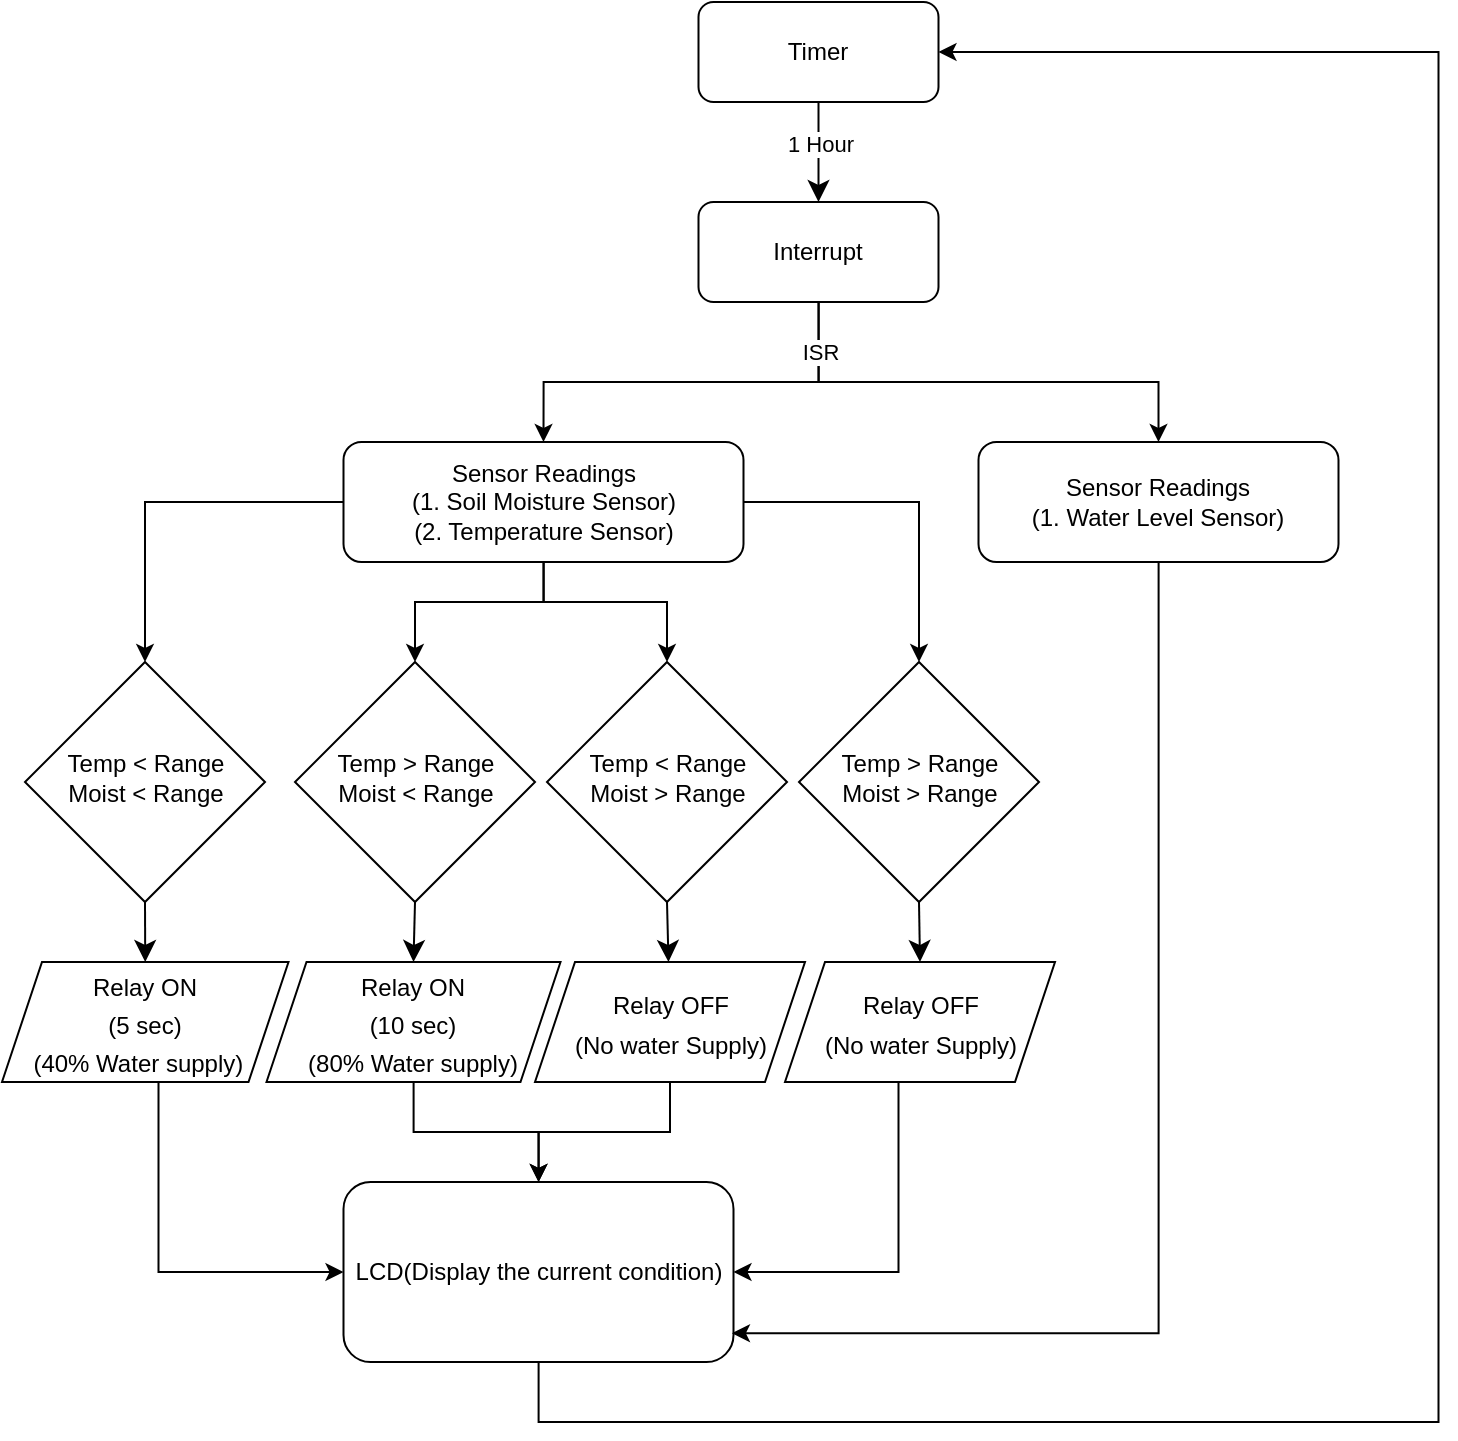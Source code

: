 <mxfile version="23.1.1" type="device">
  <diagram id="C5RBs43oDa-KdzZeNtuy" name="Page-1">
    <mxGraphModel dx="1860" dy="773" grid="1" gridSize="10" guides="1" tooltips="1" connect="1" arrows="1" fold="1" page="1" pageScale="1" pageWidth="827" pageHeight="1169" math="0" shadow="0">
      <root>
        <mxCell id="WIyWlLk6GJQsqaUBKTNV-0" />
        <mxCell id="WIyWlLk6GJQsqaUBKTNV-1" parent="WIyWlLk6GJQsqaUBKTNV-0" />
        <mxCell id="-JGUL8WvWLox9T-vpzo2-57" style="edgeStyle=orthogonalEdgeStyle;rounded=0;orthogonalLoop=1;jettySize=auto;html=1;entryX=0.5;entryY=0;entryDx=0;entryDy=0;" edge="1" parent="WIyWlLk6GJQsqaUBKTNV-1" source="-JGUL8WvWLox9T-vpzo2-32" target="-JGUL8WvWLox9T-vpzo2-42">
          <mxGeometry relative="1" as="geometry">
            <Array as="points">
              <mxPoint x="741.25" y="360" />
              <mxPoint x="676.25" y="360" />
            </Array>
          </mxGeometry>
        </mxCell>
        <mxCell id="-JGUL8WvWLox9T-vpzo2-58" style="edgeStyle=orthogonalEdgeStyle;rounded=0;orthogonalLoop=1;jettySize=auto;html=1;entryX=0.5;entryY=0;entryDx=0;entryDy=0;" edge="1" parent="WIyWlLk6GJQsqaUBKTNV-1" source="-JGUL8WvWLox9T-vpzo2-32" target="-JGUL8WvWLox9T-vpzo2-44">
          <mxGeometry relative="1" as="geometry">
            <Array as="points">
              <mxPoint x="740.25" y="360" />
              <mxPoint x="802.25" y="360" />
            </Array>
          </mxGeometry>
        </mxCell>
        <mxCell id="-JGUL8WvWLox9T-vpzo2-59" style="edgeStyle=orthogonalEdgeStyle;rounded=0;orthogonalLoop=1;jettySize=auto;html=1;entryX=0.5;entryY=0;entryDx=0;entryDy=0;" edge="1" parent="WIyWlLk6GJQsqaUBKTNV-1" source="-JGUL8WvWLox9T-vpzo2-32" target="-JGUL8WvWLox9T-vpzo2-34">
          <mxGeometry relative="1" as="geometry" />
        </mxCell>
        <mxCell id="-JGUL8WvWLox9T-vpzo2-60" style="edgeStyle=orthogonalEdgeStyle;rounded=0;orthogonalLoop=1;jettySize=auto;html=1;entryX=0.5;entryY=0;entryDx=0;entryDy=0;" edge="1" parent="WIyWlLk6GJQsqaUBKTNV-1" source="-JGUL8WvWLox9T-vpzo2-32" target="-JGUL8WvWLox9T-vpzo2-46">
          <mxGeometry relative="1" as="geometry" />
        </mxCell>
        <mxCell id="-JGUL8WvWLox9T-vpzo2-32" value="Sensor Readings&lt;br&gt;(1. Soil Moisture Sensor)&lt;br&gt;(2. Temperature Sensor)" style="rounded=1;whiteSpace=wrap;html=1;fontSize=12;glass=0;strokeWidth=1;shadow=0;" vertex="1" parent="WIyWlLk6GJQsqaUBKTNV-1">
          <mxGeometry x="640.75" y="280" width="200" height="60" as="geometry" />
        </mxCell>
        <mxCell id="-JGUL8WvWLox9T-vpzo2-33" style="edgeStyle=none;curved=1;rounded=0;orthogonalLoop=1;jettySize=auto;html=1;exitX=0.5;exitY=1;exitDx=0;exitDy=0;entryX=0.5;entryY=0;entryDx=0;entryDy=0;fontSize=12;startSize=8;endSize=8;" edge="1" parent="WIyWlLk6GJQsqaUBKTNV-1" source="-JGUL8WvWLox9T-vpzo2-34" target="-JGUL8WvWLox9T-vpzo2-40">
          <mxGeometry relative="1" as="geometry" />
        </mxCell>
        <mxCell id="-JGUL8WvWLox9T-vpzo2-34" value="&lt;font style=&quot;font-size: 12px;&quot;&gt;Temp &amp;lt; Range&lt;br style=&quot;border-color: var(--border-color); background-color: rgb(255, 255, 255);&quot;&gt;&lt;span style=&quot;background-color: rgb(255, 255, 255);&quot;&gt;Moist &amp;lt; Range&lt;/span&gt;&lt;/font&gt;" style="rhombus;whiteSpace=wrap;html=1;shadow=0;fontFamily=Helvetica;fontSize=12;align=center;strokeWidth=1;spacing=6;spacingTop=-4;" vertex="1" parent="WIyWlLk6GJQsqaUBKTNV-1">
          <mxGeometry x="481.5" y="390" width="120" height="120" as="geometry" />
        </mxCell>
        <mxCell id="-JGUL8WvWLox9T-vpzo2-35" style="edgeStyle=none;curved=1;rounded=0;orthogonalLoop=1;jettySize=auto;html=1;exitX=0.5;exitY=1;exitDx=0;exitDy=0;entryX=0.5;entryY=0;entryDx=0;entryDy=0;fontSize=12;startSize=8;endSize=8;" edge="1" parent="WIyWlLk6GJQsqaUBKTNV-1" source="-JGUL8WvWLox9T-vpzo2-36" target="-JGUL8WvWLox9T-vpzo2-38">
          <mxGeometry relative="1" as="geometry" />
        </mxCell>
        <mxCell id="-JGUL8WvWLox9T-vpzo2-69" value="1 Hour" style="edgeLabel;html=1;align=center;verticalAlign=middle;resizable=0;points=[];" vertex="1" connectable="0" parent="-JGUL8WvWLox9T-vpzo2-35">
          <mxGeometry x="-0.177" relative="1" as="geometry">
            <mxPoint as="offset" />
          </mxGeometry>
        </mxCell>
        <mxCell id="-JGUL8WvWLox9T-vpzo2-36" value="Timer" style="rounded=1;whiteSpace=wrap;html=1;fontSize=12;glass=0;strokeWidth=1;shadow=0;" vertex="1" parent="WIyWlLk6GJQsqaUBKTNV-1">
          <mxGeometry x="818.25" y="60" width="120" height="50" as="geometry" />
        </mxCell>
        <mxCell id="-JGUL8WvWLox9T-vpzo2-62" style="edgeStyle=orthogonalEdgeStyle;rounded=0;orthogonalLoop=1;jettySize=auto;html=1;entryX=0.5;entryY=0;entryDx=0;entryDy=0;" edge="1" parent="WIyWlLk6GJQsqaUBKTNV-1" source="-JGUL8WvWLox9T-vpzo2-38" target="-JGUL8WvWLox9T-vpzo2-32">
          <mxGeometry relative="1" as="geometry">
            <Array as="points">
              <mxPoint x="878.25" y="250" />
              <mxPoint x="741.25" y="250" />
            </Array>
          </mxGeometry>
        </mxCell>
        <mxCell id="-JGUL8WvWLox9T-vpzo2-66" style="edgeStyle=orthogonalEdgeStyle;rounded=0;orthogonalLoop=1;jettySize=auto;html=1;" edge="1" parent="WIyWlLk6GJQsqaUBKTNV-1" source="-JGUL8WvWLox9T-vpzo2-38" target="-JGUL8WvWLox9T-vpzo2-55">
          <mxGeometry relative="1" as="geometry">
            <Array as="points">
              <mxPoint x="878.25" y="250" />
              <mxPoint x="1048.25" y="250" />
            </Array>
          </mxGeometry>
        </mxCell>
        <mxCell id="-JGUL8WvWLox9T-vpzo2-70" value="ISR" style="edgeLabel;html=1;align=center;verticalAlign=middle;resizable=0;points=[];" vertex="1" connectable="0" parent="-JGUL8WvWLox9T-vpzo2-66">
          <mxGeometry x="-0.797" relative="1" as="geometry">
            <mxPoint as="offset" />
          </mxGeometry>
        </mxCell>
        <mxCell id="-JGUL8WvWLox9T-vpzo2-38" value="Interrupt" style="rounded=1;whiteSpace=wrap;html=1;fontSize=12;glass=0;strokeWidth=1;shadow=0;" vertex="1" parent="WIyWlLk6GJQsqaUBKTNV-1">
          <mxGeometry x="818.25" y="160" width="120" height="50" as="geometry" />
        </mxCell>
        <mxCell id="-JGUL8WvWLox9T-vpzo2-74" style="edgeStyle=orthogonalEdgeStyle;rounded=0;orthogonalLoop=1;jettySize=auto;html=1;entryX=0;entryY=0.5;entryDx=0;entryDy=0;" edge="1" parent="WIyWlLk6GJQsqaUBKTNV-1" source="-JGUL8WvWLox9T-vpzo2-40" target="-JGUL8WvWLox9T-vpzo2-54">
          <mxGeometry relative="1" as="geometry">
            <Array as="points">
              <mxPoint x="548.25" y="695" />
            </Array>
          </mxGeometry>
        </mxCell>
        <mxCell id="-JGUL8WvWLox9T-vpzo2-40" value="&lt;font style=&quot;font-size: 12px;&quot;&gt;Relay ON &lt;br&gt;(5 sec)&lt;br&gt;(40% Water supply)&amp;nbsp;&amp;nbsp;&lt;br&gt;&lt;/font&gt;" style="shape=parallelogram;perimeter=parallelogramPerimeter;whiteSpace=wrap;html=1;fixedSize=1;fontSize=16;" vertex="1" parent="WIyWlLk6GJQsqaUBKTNV-1">
          <mxGeometry x="470" y="540" width="143.25" height="60" as="geometry" />
        </mxCell>
        <mxCell id="-JGUL8WvWLox9T-vpzo2-41" style="edgeStyle=none;curved=1;rounded=0;orthogonalLoop=1;jettySize=auto;html=1;exitX=0.5;exitY=1;exitDx=0;exitDy=0;entryX=0.5;entryY=0;entryDx=0;entryDy=0;fontSize=12;startSize=8;endSize=8;" edge="1" parent="WIyWlLk6GJQsqaUBKTNV-1" source="-JGUL8WvWLox9T-vpzo2-42" target="-JGUL8WvWLox9T-vpzo2-48">
          <mxGeometry relative="1" as="geometry" />
        </mxCell>
        <mxCell id="-JGUL8WvWLox9T-vpzo2-42" value="&lt;font style=&quot;font-size: 12px;&quot;&gt;Temp &amp;gt; Range&lt;br style=&quot;border-color: var(--border-color); background-color: rgb(255, 255, 255);&quot;&gt;&lt;span style=&quot;background-color: rgb(255, 255, 255);&quot;&gt;Moist &amp;lt; Range&lt;/span&gt;&lt;/font&gt;" style="rhombus;whiteSpace=wrap;html=1;shadow=0;fontFamily=Helvetica;fontSize=12;align=center;strokeWidth=1;spacing=6;spacingTop=-4;" vertex="1" parent="WIyWlLk6GJQsqaUBKTNV-1">
          <mxGeometry x="616.5" y="390" width="120" height="120" as="geometry" />
        </mxCell>
        <mxCell id="-JGUL8WvWLox9T-vpzo2-43" style="edgeStyle=none;curved=1;rounded=0;orthogonalLoop=1;jettySize=auto;html=1;exitX=0.5;exitY=1;exitDx=0;exitDy=0;fontSize=12;startSize=8;endSize=8;" edge="1" parent="WIyWlLk6GJQsqaUBKTNV-1" source="-JGUL8WvWLox9T-vpzo2-44" target="-JGUL8WvWLox9T-vpzo2-50">
          <mxGeometry relative="1" as="geometry" />
        </mxCell>
        <mxCell id="-JGUL8WvWLox9T-vpzo2-44" value="&lt;font style=&quot;font-size: 12px;&quot;&gt;Temp &amp;lt; Range&lt;br style=&quot;border-color: var(--border-color); background-color: rgb(255, 255, 255);&quot;&gt;&lt;span style=&quot;background-color: rgb(255, 255, 255);&quot;&gt;Moist &amp;gt; Range&lt;/span&gt;&lt;/font&gt;" style="rhombus;whiteSpace=wrap;html=1;shadow=0;fontFamily=Helvetica;fontSize=12;align=center;strokeWidth=1;spacing=6;spacingTop=-4;" vertex="1" parent="WIyWlLk6GJQsqaUBKTNV-1">
          <mxGeometry x="742.5" y="390" width="120" height="120" as="geometry" />
        </mxCell>
        <mxCell id="-JGUL8WvWLox9T-vpzo2-45" style="edgeStyle=none;curved=1;rounded=0;orthogonalLoop=1;jettySize=auto;html=1;exitX=0.5;exitY=1;exitDx=0;exitDy=0;entryX=0.5;entryY=0;entryDx=0;entryDy=0;fontSize=12;startSize=8;endSize=8;" edge="1" parent="WIyWlLk6GJQsqaUBKTNV-1" source="-JGUL8WvWLox9T-vpzo2-46" target="-JGUL8WvWLox9T-vpzo2-52">
          <mxGeometry relative="1" as="geometry" />
        </mxCell>
        <mxCell id="-JGUL8WvWLox9T-vpzo2-46" value="&lt;font style=&quot;font-size: 12px;&quot;&gt;Temp &amp;gt; Range&lt;br style=&quot;border-color: var(--border-color); background-color: rgb(255, 255, 255);&quot;&gt;&lt;span style=&quot;background-color: rgb(255, 255, 255);&quot;&gt;Moist &amp;gt; Range&lt;/span&gt;&lt;/font&gt;" style="rhombus;whiteSpace=wrap;html=1;shadow=0;fontFamily=Helvetica;fontSize=12;align=center;strokeWidth=1;spacing=6;spacingTop=-4;" vertex="1" parent="WIyWlLk6GJQsqaUBKTNV-1">
          <mxGeometry x="868.5" y="390" width="120" height="120" as="geometry" />
        </mxCell>
        <mxCell id="-JGUL8WvWLox9T-vpzo2-47" value="" style="edgeStyle=orthogonalEdgeStyle;rounded=0;orthogonalLoop=1;jettySize=auto;html=1;" edge="1" parent="WIyWlLk6GJQsqaUBKTNV-1" source="-JGUL8WvWLox9T-vpzo2-48" target="-JGUL8WvWLox9T-vpzo2-54">
          <mxGeometry relative="1" as="geometry" />
        </mxCell>
        <mxCell id="-JGUL8WvWLox9T-vpzo2-48" value="&lt;font style=&quot;font-size: 12px;&quot;&gt;&lt;span style=&quot;border-color: var(--border-color); background-color: rgb(255, 255, 255);&quot;&gt;Relay ON&lt;br&gt;(10 sec)&lt;br&gt;(80% Water supply)&lt;br&gt;&lt;/span&gt;&lt;/font&gt;" style="shape=parallelogram;perimeter=parallelogramPerimeter;whiteSpace=wrap;html=1;fixedSize=1;fontSize=16;" vertex="1" parent="WIyWlLk6GJQsqaUBKTNV-1">
          <mxGeometry x="602.25" y="540" width="147" height="60" as="geometry" />
        </mxCell>
        <mxCell id="-JGUL8WvWLox9T-vpzo2-49" value="" style="edgeStyle=orthogonalEdgeStyle;rounded=0;orthogonalLoop=1;jettySize=auto;html=1;" edge="1" parent="WIyWlLk6GJQsqaUBKTNV-1" source="-JGUL8WvWLox9T-vpzo2-50" target="-JGUL8WvWLox9T-vpzo2-54">
          <mxGeometry relative="1" as="geometry" />
        </mxCell>
        <mxCell id="-JGUL8WvWLox9T-vpzo2-50" value="&lt;font style=&quot;font-size: 12px;&quot;&gt;Relay OFF&lt;br&gt;(No water Supply)&lt;br&gt;&lt;/font&gt;" style="shape=parallelogram;perimeter=parallelogramPerimeter;whiteSpace=wrap;html=1;fixedSize=1;fontSize=16;" vertex="1" parent="WIyWlLk6GJQsqaUBKTNV-1">
          <mxGeometry x="736.5" y="540" width="135" height="60" as="geometry" />
        </mxCell>
        <mxCell id="-JGUL8WvWLox9T-vpzo2-73" style="edgeStyle=orthogonalEdgeStyle;rounded=0;orthogonalLoop=1;jettySize=auto;html=1;entryX=1;entryY=0.5;entryDx=0;entryDy=0;" edge="1" parent="WIyWlLk6GJQsqaUBKTNV-1" source="-JGUL8WvWLox9T-vpzo2-52" target="-JGUL8WvWLox9T-vpzo2-54">
          <mxGeometry relative="1" as="geometry">
            <Array as="points">
              <mxPoint x="918.25" y="695" />
            </Array>
          </mxGeometry>
        </mxCell>
        <mxCell id="-JGUL8WvWLox9T-vpzo2-52" value="&lt;font style=&quot;font-size: 12px;&quot;&gt;Relay OFF&lt;br style=&quot;border-color: var(--border-color);&quot;&gt;(No water Supply)&lt;/font&gt;&lt;span style=&quot;font-size: 12px;&quot;&gt;&lt;br&gt;&lt;/span&gt;" style="shape=parallelogram;perimeter=parallelogramPerimeter;whiteSpace=wrap;html=1;fixedSize=1;fontSize=16;" vertex="1" parent="WIyWlLk6GJQsqaUBKTNV-1">
          <mxGeometry x="861.5" y="540" width="135" height="60" as="geometry" />
        </mxCell>
        <mxCell id="-JGUL8WvWLox9T-vpzo2-68" style="edgeStyle=orthogonalEdgeStyle;rounded=0;orthogonalLoop=1;jettySize=auto;html=1;entryX=1;entryY=0.5;entryDx=0;entryDy=0;" edge="1" parent="WIyWlLk6GJQsqaUBKTNV-1" source="-JGUL8WvWLox9T-vpzo2-54" target="-JGUL8WvWLox9T-vpzo2-36">
          <mxGeometry relative="1" as="geometry">
            <Array as="points">
              <mxPoint x="738.25" y="770" />
              <mxPoint x="1188.25" y="770" />
              <mxPoint x="1188.25" y="85" />
            </Array>
          </mxGeometry>
        </mxCell>
        <mxCell id="-JGUL8WvWLox9T-vpzo2-54" value="LCD(Display the current condition)&lt;br&gt;" style="rounded=1;whiteSpace=wrap;html=1;" vertex="1" parent="WIyWlLk6GJQsqaUBKTNV-1">
          <mxGeometry x="640.75" y="650" width="195" height="90" as="geometry" />
        </mxCell>
        <mxCell id="-JGUL8WvWLox9T-vpzo2-55" value="Sensor Readings&lt;br&gt;(1. Water Level Sensor)" style="rounded=1;whiteSpace=wrap;html=1;" vertex="1" parent="WIyWlLk6GJQsqaUBKTNV-1">
          <mxGeometry x="958.25" y="280" width="180" height="60" as="geometry" />
        </mxCell>
        <mxCell id="-JGUL8WvWLox9T-vpzo2-72" style="edgeStyle=orthogonalEdgeStyle;rounded=0;orthogonalLoop=1;jettySize=auto;html=1;entryX=0.996;entryY=0.84;entryDx=0;entryDy=0;entryPerimeter=0;" edge="1" parent="WIyWlLk6GJQsqaUBKTNV-1" source="-JGUL8WvWLox9T-vpzo2-55" target="-JGUL8WvWLox9T-vpzo2-54">
          <mxGeometry relative="1" as="geometry">
            <Array as="points">
              <mxPoint x="1048.25" y="726" />
            </Array>
          </mxGeometry>
        </mxCell>
      </root>
    </mxGraphModel>
  </diagram>
</mxfile>
